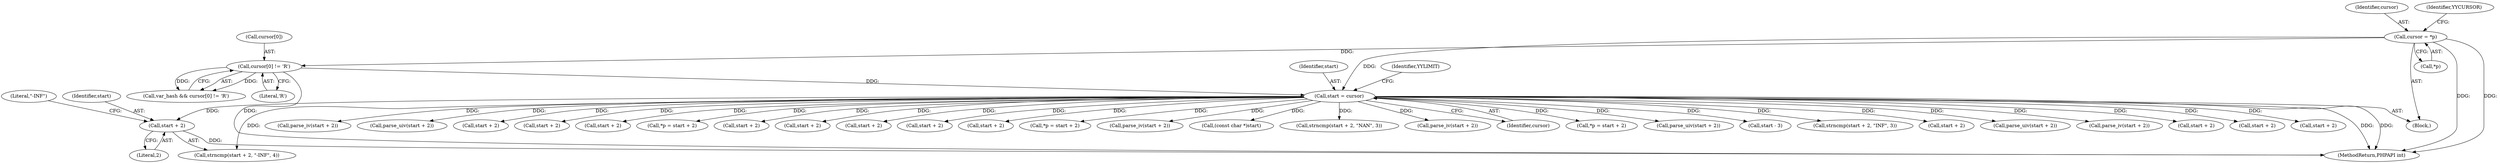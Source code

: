 digraph "0_php-src_16b3003ffc6393e250f069aa28a78dc5a2c064b2_0@pointer" {
"1001872" [label="(Call,start + 2)"];
"1000142" [label="(Call,start = cursor)"];
"1000133" [label="(Call,cursor[0] != 'R')"];
"1000119" [label="(Call,cursor = *p)"];
"1000965" [label="(Call,start + 2)"];
"1000137" [label="(Literal,'R')"];
"1000120" [label="(Identifier,cursor)"];
"1001983" [label="(Call,start - 3)"];
"1001857" [label="(Call,strncmp(start + 2, \"INF\", 3))"];
"1001264" [label="(Call,start + 2)"];
"1001873" [label="(Identifier,start)"];
"1000490" [label="(Call,parse_uiv(start + 2))"];
"1002101" [label="(Call,parse_iv(start + 2))"];
"1000121" [label="(Call,*p)"];
"1000151" [label="(Identifier,YYLIMIT)"];
"1002102" [label="(Call,start + 2)"];
"1000491" [label="(Call,start + 2)"];
"1001858" [label="(Call,start + 2)"];
"1001874" [label="(Literal,2)"];
"1000144" [label="(Identifier,cursor)"];
"1000119" [label="(Call,cursor = *p)"];
"1000964" [label="(Call,parse_iv(start + 2))"];
"1001263" [label="(Call,parse_uiv(start + 2))"];
"1000125" [label="(Identifier,YYCURSOR)"];
"1002218" [label="(Call,start + 2)"];
"1000143" [label="(Identifier,start)"];
"1001092" [label="(Call,start + 2)"];
"1000131" [label="(Call,var_hash && cursor[0] != 'R')"];
"1000110" [label="(Block,)"];
"1001105" [label="(Call,*p = start + 2)"];
"1001872" [label="(Call,start + 2)"];
"1002361" [label="(Call,start + 2)"];
"1000133" [label="(Call,cursor[0] != 'R')"];
"1001844" [label="(Call,start + 2)"];
"1000511" [label="(Call,start + 2)"];
"1001280" [label="(Call,start + 2)"];
"1001875" [label="(Literal,\"-INF\")"];
"1000134" [label="(Call,cursor[0])"];
"1001108" [label="(Call,start + 2)"];
"1001277" [label="(Call,*p = start + 2)"];
"1002217" [label="(Call,parse_iv(start + 2))"];
"1001631" [label="(Call,(const char *)start)"];
"1001843" [label="(Call,strncmp(start + 2, \"NAN\", 3))"];
"1000142" [label="(Call,start = cursor)"];
"1001871" [label="(Call,strncmp(start + 2, \"-INF\", 4))"];
"1002403" [label="(MethodReturn,PHPAPI int)"];
"1002360" [label="(Call,parse_iv(start + 2))"];
"1000508" [label="(Call,*p = start + 2)"];
"1001091" [label="(Call,parse_uiv(start + 2))"];
"1001872" -> "1001871"  [label="AST: "];
"1001872" -> "1001874"  [label="CFG: "];
"1001873" -> "1001872"  [label="AST: "];
"1001874" -> "1001872"  [label="AST: "];
"1001875" -> "1001872"  [label="CFG: "];
"1001872" -> "1002403"  [label="DDG: "];
"1000142" -> "1001872"  [label="DDG: "];
"1000142" -> "1000110"  [label="AST: "];
"1000142" -> "1000144"  [label="CFG: "];
"1000143" -> "1000142"  [label="AST: "];
"1000144" -> "1000142"  [label="AST: "];
"1000151" -> "1000142"  [label="CFG: "];
"1000142" -> "1002403"  [label="DDG: "];
"1000142" -> "1002403"  [label="DDG: "];
"1000133" -> "1000142"  [label="DDG: "];
"1000119" -> "1000142"  [label="DDG: "];
"1000142" -> "1000490"  [label="DDG: "];
"1000142" -> "1000491"  [label="DDG: "];
"1000142" -> "1000508"  [label="DDG: "];
"1000142" -> "1000511"  [label="DDG: "];
"1000142" -> "1000964"  [label="DDG: "];
"1000142" -> "1000965"  [label="DDG: "];
"1000142" -> "1001091"  [label="DDG: "];
"1000142" -> "1001092"  [label="DDG: "];
"1000142" -> "1001105"  [label="DDG: "];
"1000142" -> "1001108"  [label="DDG: "];
"1000142" -> "1001263"  [label="DDG: "];
"1000142" -> "1001264"  [label="DDG: "];
"1000142" -> "1001277"  [label="DDG: "];
"1000142" -> "1001280"  [label="DDG: "];
"1000142" -> "1001631"  [label="DDG: "];
"1000142" -> "1001843"  [label="DDG: "];
"1000142" -> "1001844"  [label="DDG: "];
"1000142" -> "1001857"  [label="DDG: "];
"1000142" -> "1001858"  [label="DDG: "];
"1000142" -> "1001871"  [label="DDG: "];
"1000142" -> "1001983"  [label="DDG: "];
"1000142" -> "1002101"  [label="DDG: "];
"1000142" -> "1002102"  [label="DDG: "];
"1000142" -> "1002217"  [label="DDG: "];
"1000142" -> "1002218"  [label="DDG: "];
"1000142" -> "1002360"  [label="DDG: "];
"1000142" -> "1002361"  [label="DDG: "];
"1000133" -> "1000131"  [label="AST: "];
"1000133" -> "1000137"  [label="CFG: "];
"1000134" -> "1000133"  [label="AST: "];
"1000137" -> "1000133"  [label="AST: "];
"1000131" -> "1000133"  [label="CFG: "];
"1000133" -> "1002403"  [label="DDG: "];
"1000133" -> "1000131"  [label="DDG: "];
"1000133" -> "1000131"  [label="DDG: "];
"1000119" -> "1000133"  [label="DDG: "];
"1000119" -> "1000110"  [label="AST: "];
"1000119" -> "1000121"  [label="CFG: "];
"1000120" -> "1000119"  [label="AST: "];
"1000121" -> "1000119"  [label="AST: "];
"1000125" -> "1000119"  [label="CFG: "];
"1000119" -> "1002403"  [label="DDG: "];
"1000119" -> "1002403"  [label="DDG: "];
}
